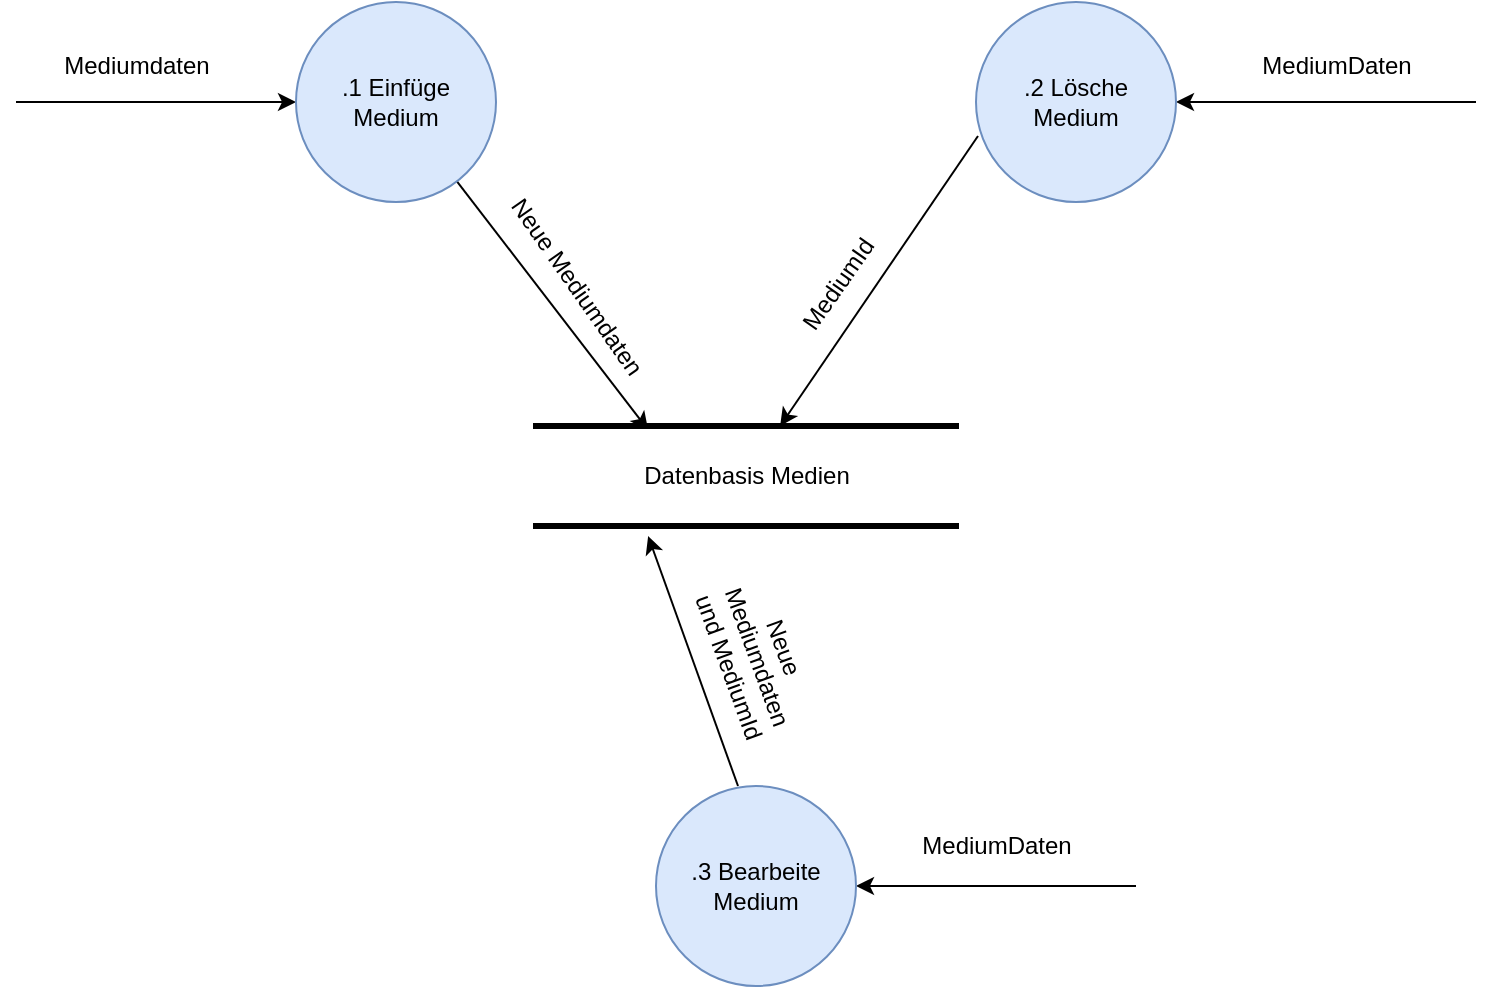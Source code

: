 <mxfile version="12.3.1" type="device" pages="1"><diagram id="EwYo01Muj3uLmIzzrMxO" name="Page-1"><mxGraphModel dx="1422" dy="713" grid="1" gridSize="10" guides="1" tooltips="1" connect="1" arrows="1" fold="1" page="1" pageScale="1" pageWidth="1169" pageHeight="827" math="0" shadow="0"><root><mxCell id="0"/><mxCell id="1" parent="0"/><mxCell id="dJ3b1jBsLNHbhXZUhPLd-1" style="rounded=0;orthogonalLoop=1;jettySize=auto;html=1;entryX=0.267;entryY=0.04;entryDx=0;entryDy=0;entryPerimeter=0;startArrow=none;startFill=0;" edge="1" parent="1" source="dJ3b1jBsLNHbhXZUhPLd-3" target="dJ3b1jBsLNHbhXZUhPLd-4"><mxGeometry relative="1" as="geometry"/></mxCell><mxCell id="dJ3b1jBsLNHbhXZUhPLd-2" value="Neue Mediumdaten" style="text;html=1;align=center;verticalAlign=middle;resizable=0;points=[];;labelBackgroundColor=#ffffff;rotation=55;" vertex="1" connectable="0" parent="dJ3b1jBsLNHbhXZUhPLd-1"><mxGeometry x="0.364" y="1" relative="1" as="geometry"><mxPoint x="-6.5" y="-32" as="offset"/></mxGeometry></mxCell><mxCell id="dJ3b1jBsLNHbhXZUhPLd-9" style="edgeStyle=none;rounded=0;orthogonalLoop=1;jettySize=auto;html=1;exitX=0;exitY=0.5;exitDx=0;exitDy=0;startArrow=classic;startFill=1;endArrow=none;endFill=0;" edge="1" parent="1" source="dJ3b1jBsLNHbhXZUhPLd-3"><mxGeometry relative="1" as="geometry"><mxPoint x="230" y="218" as="targetPoint"/></mxGeometry></mxCell><mxCell id="dJ3b1jBsLNHbhXZUhPLd-10" value="Mediumdaten" style="text;html=1;align=center;verticalAlign=middle;resizable=0;points=[];;labelBackgroundColor=#ffffff;" vertex="1" connectable="0" parent="dJ3b1jBsLNHbhXZUhPLd-9"><mxGeometry x="0.386" relative="1" as="geometry"><mxPoint x="17" y="-18" as="offset"/></mxGeometry></mxCell><mxCell id="dJ3b1jBsLNHbhXZUhPLd-3" value=".1 Einfüge Medium" style="ellipse;whiteSpace=wrap;html=1;aspect=fixed;fillColor=#dae8fc;strokeColor=#6c8ebf;strokeWidth=1;" vertex="1" parent="1"><mxGeometry x="370" y="168" width="100" height="100" as="geometry"/></mxCell><mxCell id="dJ3b1jBsLNHbhXZUhPLd-17" style="edgeStyle=none;rounded=0;orthogonalLoop=1;jettySize=auto;html=1;entryX=0.01;entryY=0.67;entryDx=0;entryDy=0;entryPerimeter=0;startArrow=classic;startFill=1;endArrow=none;endFill=0;" edge="1" parent="1" source="dJ3b1jBsLNHbhXZUhPLd-4" target="dJ3b1jBsLNHbhXZUhPLd-5"><mxGeometry relative="1" as="geometry"/></mxCell><mxCell id="dJ3b1jBsLNHbhXZUhPLd-18" value="MediumId" style="text;html=1;align=center;verticalAlign=middle;resizable=0;points=[];;labelBackgroundColor=#ffffff;rotation=-55;" vertex="1" connectable="0" parent="dJ3b1jBsLNHbhXZUhPLd-17"><mxGeometry x="-0.163" y="1" relative="1" as="geometry"><mxPoint x="-12.5" y="-9" as="offset"/></mxGeometry></mxCell><mxCell id="dJ3b1jBsLNHbhXZUhPLd-20" style="edgeStyle=none;rounded=0;orthogonalLoop=1;jettySize=auto;html=1;entryX=0.41;entryY=0;entryDx=0;entryDy=0;entryPerimeter=0;startArrow=classic;startFill=1;endArrow=none;endFill=0;exitX=0.267;exitY=1.1;exitDx=0;exitDy=0;exitPerimeter=0;" edge="1" parent="1" source="dJ3b1jBsLNHbhXZUhPLd-4" target="dJ3b1jBsLNHbhXZUhPLd-6"><mxGeometry relative="1" as="geometry"/></mxCell><mxCell id="dJ3b1jBsLNHbhXZUhPLd-21" value="Neue&lt;br&gt;Mediumdaten &lt;br&gt;und MediumId" style="text;html=1;align=center;verticalAlign=middle;resizable=0;points=[];;labelBackgroundColor=#ffffff;rotation=70;" vertex="1" connectable="0" parent="dJ3b1jBsLNHbhXZUhPLd-20"><mxGeometry x="-0.217" relative="1" as="geometry"><mxPoint x="36.5" y="11" as="offset"/></mxGeometry></mxCell><mxCell id="dJ3b1jBsLNHbhXZUhPLd-4" value="Datenbasis Medien" style="html=1;dashed=0;whitespace=wrap;shape=partialRectangle;right=0;left=0;fillColor=#FFFFFF;strokeColor=#000000;strokeWidth=3;" vertex="1" parent="1"><mxGeometry x="490" y="380" width="210" height="50" as="geometry"/></mxCell><mxCell id="dJ3b1jBsLNHbhXZUhPLd-11" style="edgeStyle=none;rounded=0;orthogonalLoop=1;jettySize=auto;html=1;startArrow=classic;startFill=1;endArrow=none;endFill=0;" edge="1" parent="1" source="dJ3b1jBsLNHbhXZUhPLd-5"><mxGeometry relative="1" as="geometry"><mxPoint x="960" y="218" as="targetPoint"/></mxGeometry></mxCell><mxCell id="dJ3b1jBsLNHbhXZUhPLd-13" value="&lt;span style=&quot;color: rgba(0 , 0 , 0 , 0) ; font-family: monospace ; font-size: 0px ; background-color: rgb(248 , 249 , 250)&quot;&gt;%3CmxGraphModel%3E%3Croot%3E%3CmxCell%20id%3D%220%22%2F%3E%3CmxCell%20id%3D%221%22%20parent%3D%220%22%2F%3E%3CmxCell%20id%3D%222%22%20value%3D%22Neues%20Medium%20Daten%22%20style%3D%22text%3Bhtml%3D1%3Balign%3Dcenter%3BverticalAlign%3Dmiddle%3Bresizable%3D0%3Bpoints%3D%5B%5D%3B%3BlabelBackgroundColor%3D%23ffffff%3B%22%20vertex%3D%221%22%20connectable%3D%220%22%20parent%3D%221%22%3E%3CmxGeometry%20x%3D%22290%22%20y%3D%22200%22%20as%3D%22geometry%22%3E%3CmxPoint%20x%3D%2217%22%20y%3D%22-18%22%20as%3D%22offset%22%2F%3E%3C%2FmxGeometry%3E%3C%2FmxCell%3E%3C%2Froot%3E%3C%2FmxGraphModel%3E&lt;/span&gt;" style="text;html=1;align=center;verticalAlign=middle;resizable=0;points=[];;labelBackgroundColor=#ffffff;" vertex="1" connectable="0" parent="dJ3b1jBsLNHbhXZUhPLd-11"><mxGeometry x="-0.133" y="7" relative="1" as="geometry"><mxPoint as="offset"/></mxGeometry></mxCell><mxCell id="dJ3b1jBsLNHbhXZUhPLd-14" value="MediumDaten" style="text;html=1;align=center;verticalAlign=middle;resizable=0;points=[];;labelBackgroundColor=#ffffff;" vertex="1" connectable="0" parent="dJ3b1jBsLNHbhXZUhPLd-11"><mxGeometry x="-0.32" relative="1" as="geometry"><mxPoint x="29" y="-18" as="offset"/></mxGeometry></mxCell><mxCell id="dJ3b1jBsLNHbhXZUhPLd-5" value=".2 Lösche Medium" style="ellipse;whiteSpace=wrap;html=1;aspect=fixed;fillColor=#dae8fc;strokeColor=#6c8ebf;strokeWidth=1;" vertex="1" parent="1"><mxGeometry x="710" y="168" width="100" height="100" as="geometry"/></mxCell><mxCell id="dJ3b1jBsLNHbhXZUhPLd-12" style="edgeStyle=none;rounded=0;orthogonalLoop=1;jettySize=auto;html=1;exitX=1;exitY=0.5;exitDx=0;exitDy=0;startArrow=classic;startFill=1;endArrow=none;endFill=0;" edge="1" parent="1" source="dJ3b1jBsLNHbhXZUhPLd-6"><mxGeometry relative="1" as="geometry"><mxPoint x="790" y="610" as="targetPoint"/></mxGeometry></mxCell><mxCell id="dJ3b1jBsLNHbhXZUhPLd-15" value="MediumDaten" style="text;html=1;align=center;verticalAlign=middle;resizable=0;points=[];;labelBackgroundColor=#ffffff;" vertex="1" connectable="0" parent="dJ3b1jBsLNHbhXZUhPLd-12"><mxGeometry x="0.157" y="1" relative="1" as="geometry"><mxPoint x="-11" y="-19" as="offset"/></mxGeometry></mxCell><mxCell id="dJ3b1jBsLNHbhXZUhPLd-6" value=".3 Bearbeite Medium" style="ellipse;whiteSpace=wrap;html=1;aspect=fixed;fillColor=#dae8fc;strokeColor=#6c8ebf;strokeWidth=1;" vertex="1" parent="1"><mxGeometry x="550" y="560" width="100" height="100" as="geometry"/></mxCell></root></mxGraphModel></diagram></mxfile>